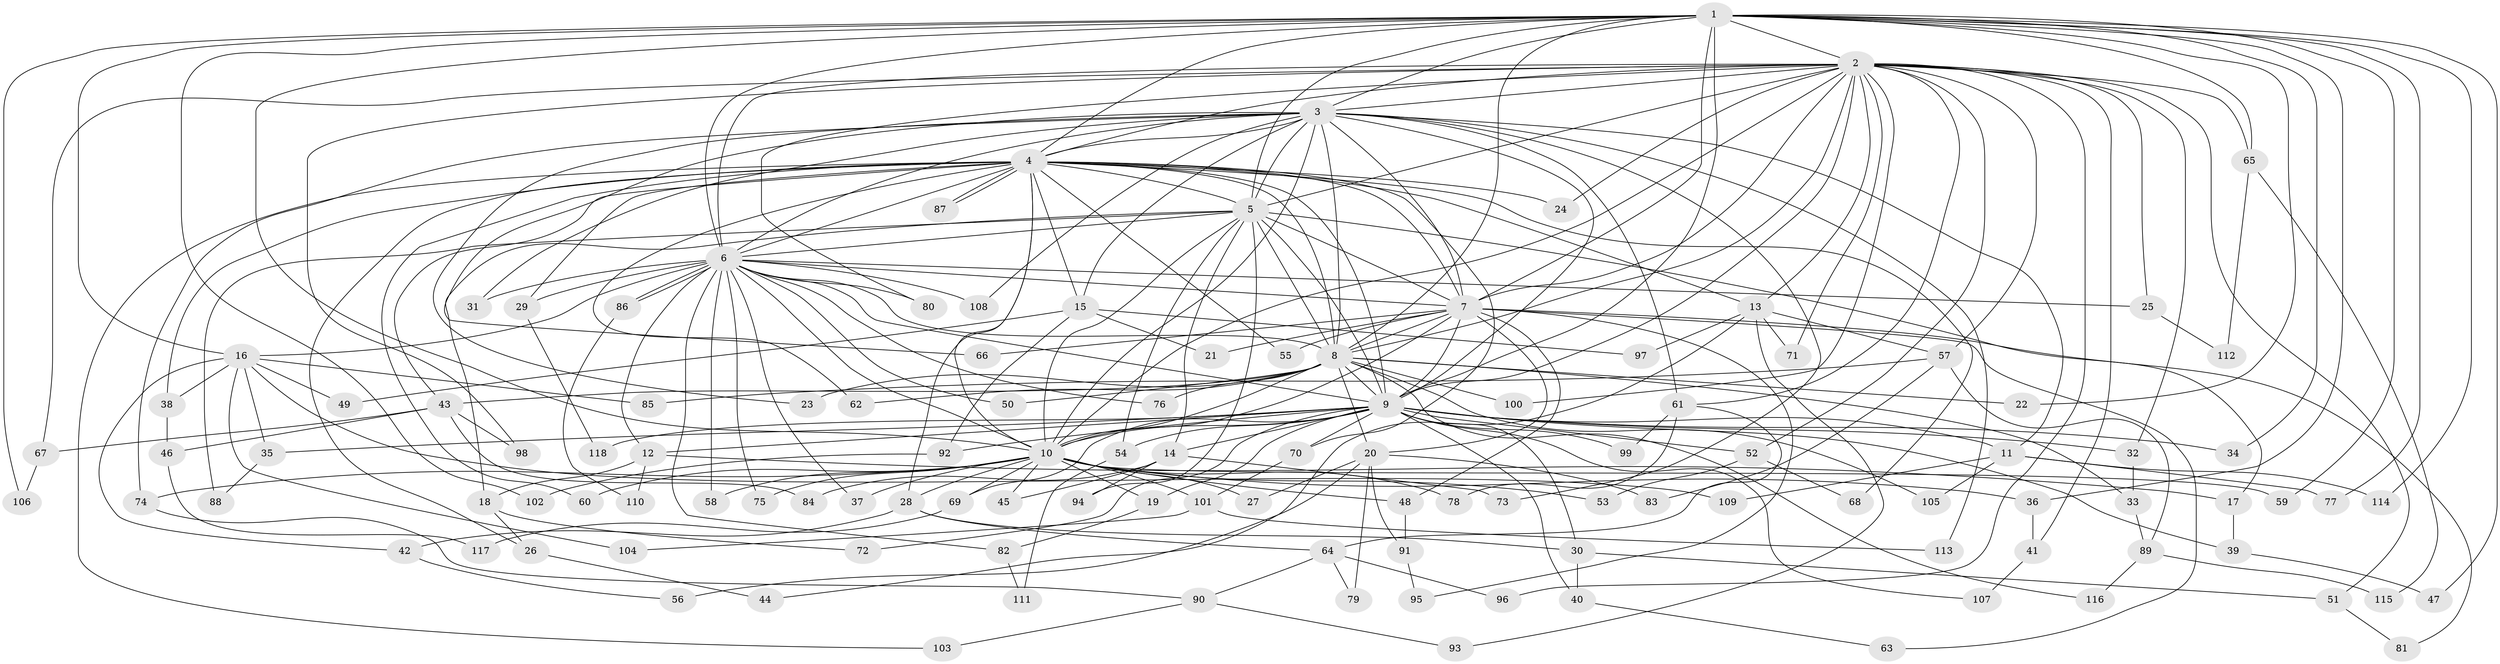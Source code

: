 // Generated by graph-tools (version 1.1) at 2025/45/03/09/25 04:45:12]
// undirected, 118 vertices, 261 edges
graph export_dot {
graph [start="1"]
  node [color=gray90,style=filled];
  1;
  2;
  3;
  4;
  5;
  6;
  7;
  8;
  9;
  10;
  11;
  12;
  13;
  14;
  15;
  16;
  17;
  18;
  19;
  20;
  21;
  22;
  23;
  24;
  25;
  26;
  27;
  28;
  29;
  30;
  31;
  32;
  33;
  34;
  35;
  36;
  37;
  38;
  39;
  40;
  41;
  42;
  43;
  44;
  45;
  46;
  47;
  48;
  49;
  50;
  51;
  52;
  53;
  54;
  55;
  56;
  57;
  58;
  59;
  60;
  61;
  62;
  63;
  64;
  65;
  66;
  67;
  68;
  69;
  70;
  71;
  72;
  73;
  74;
  75;
  76;
  77;
  78;
  79;
  80;
  81;
  82;
  83;
  84;
  85;
  86;
  87;
  88;
  89;
  90;
  91;
  92;
  93;
  94;
  95;
  96;
  97;
  98;
  99;
  100;
  101;
  102;
  103;
  104;
  105;
  106;
  107;
  108;
  109;
  110;
  111;
  112;
  113;
  114;
  115;
  116;
  117;
  118;
  1 -- 2;
  1 -- 3;
  1 -- 4;
  1 -- 5;
  1 -- 6;
  1 -- 7;
  1 -- 8;
  1 -- 9;
  1 -- 10;
  1 -- 16;
  1 -- 22;
  1 -- 34;
  1 -- 36;
  1 -- 47;
  1 -- 59;
  1 -- 65;
  1 -- 77;
  1 -- 102;
  1 -- 106;
  1 -- 114;
  2 -- 3;
  2 -- 4;
  2 -- 5;
  2 -- 6;
  2 -- 7;
  2 -- 8;
  2 -- 9;
  2 -- 10;
  2 -- 13;
  2 -- 24;
  2 -- 25;
  2 -- 32;
  2 -- 41;
  2 -- 51;
  2 -- 52;
  2 -- 57;
  2 -- 61;
  2 -- 65;
  2 -- 67;
  2 -- 71;
  2 -- 80;
  2 -- 96;
  2 -- 98;
  2 -- 100;
  3 -- 4;
  3 -- 5;
  3 -- 6;
  3 -- 7;
  3 -- 8;
  3 -- 9;
  3 -- 10;
  3 -- 11;
  3 -- 15;
  3 -- 23;
  3 -- 31;
  3 -- 61;
  3 -- 66;
  3 -- 73;
  3 -- 74;
  3 -- 108;
  3 -- 113;
  4 -- 5;
  4 -- 6;
  4 -- 7;
  4 -- 8;
  4 -- 9;
  4 -- 10;
  4 -- 13;
  4 -- 15;
  4 -- 24;
  4 -- 26;
  4 -- 28;
  4 -- 29;
  4 -- 38;
  4 -- 43;
  4 -- 55;
  4 -- 60;
  4 -- 62;
  4 -- 68;
  4 -- 70;
  4 -- 87;
  4 -- 87;
  4 -- 103;
  5 -- 6;
  5 -- 7;
  5 -- 8;
  5 -- 9;
  5 -- 10;
  5 -- 14;
  5 -- 17;
  5 -- 18;
  5 -- 54;
  5 -- 88;
  5 -- 94;
  6 -- 7;
  6 -- 8;
  6 -- 9;
  6 -- 10;
  6 -- 12;
  6 -- 16;
  6 -- 25;
  6 -- 29;
  6 -- 31;
  6 -- 37;
  6 -- 50;
  6 -- 58;
  6 -- 75;
  6 -- 76;
  6 -- 80;
  6 -- 82;
  6 -- 86;
  6 -- 86;
  6 -- 108;
  7 -- 8;
  7 -- 9;
  7 -- 10;
  7 -- 20;
  7 -- 21;
  7 -- 48;
  7 -- 55;
  7 -- 63;
  7 -- 66;
  7 -- 81;
  7 -- 95;
  8 -- 9;
  8 -- 10;
  8 -- 20;
  8 -- 22;
  8 -- 23;
  8 -- 33;
  8 -- 43;
  8 -- 50;
  8 -- 62;
  8 -- 76;
  8 -- 100;
  8 -- 105;
  8 -- 116;
  9 -- 10;
  9 -- 11;
  9 -- 12;
  9 -- 14;
  9 -- 19;
  9 -- 30;
  9 -- 32;
  9 -- 34;
  9 -- 35;
  9 -- 39;
  9 -- 40;
  9 -- 52;
  9 -- 54;
  9 -- 69;
  9 -- 70;
  9 -- 72;
  9 -- 92;
  9 -- 99;
  9 -- 107;
  9 -- 118;
  10 -- 19;
  10 -- 27;
  10 -- 28;
  10 -- 36;
  10 -- 37;
  10 -- 45;
  10 -- 48;
  10 -- 53;
  10 -- 58;
  10 -- 59;
  10 -- 60;
  10 -- 69;
  10 -- 74;
  10 -- 75;
  10 -- 78;
  10 -- 101;
  11 -- 77;
  11 -- 105;
  11 -- 109;
  11 -- 114;
  12 -- 17;
  12 -- 18;
  12 -- 110;
  13 -- 44;
  13 -- 57;
  13 -- 71;
  13 -- 93;
  13 -- 97;
  14 -- 45;
  14 -- 73;
  14 -- 84;
  14 -- 94;
  15 -- 21;
  15 -- 49;
  15 -- 92;
  15 -- 97;
  16 -- 35;
  16 -- 38;
  16 -- 42;
  16 -- 49;
  16 -- 85;
  16 -- 104;
  16 -- 109;
  17 -- 39;
  18 -- 26;
  18 -- 72;
  19 -- 82;
  20 -- 27;
  20 -- 56;
  20 -- 79;
  20 -- 83;
  20 -- 91;
  25 -- 112;
  26 -- 44;
  28 -- 30;
  28 -- 42;
  28 -- 64;
  29 -- 118;
  30 -- 40;
  30 -- 51;
  32 -- 33;
  33 -- 89;
  35 -- 88;
  36 -- 41;
  38 -- 46;
  39 -- 47;
  40 -- 63;
  41 -- 107;
  42 -- 56;
  43 -- 46;
  43 -- 67;
  43 -- 84;
  43 -- 98;
  46 -- 117;
  48 -- 91;
  51 -- 81;
  52 -- 53;
  52 -- 68;
  54 -- 111;
  57 -- 83;
  57 -- 85;
  57 -- 89;
  61 -- 64;
  61 -- 78;
  61 -- 99;
  64 -- 79;
  64 -- 90;
  64 -- 96;
  65 -- 112;
  65 -- 115;
  67 -- 106;
  69 -- 117;
  70 -- 101;
  74 -- 90;
  82 -- 111;
  86 -- 110;
  89 -- 115;
  89 -- 116;
  90 -- 93;
  90 -- 103;
  91 -- 95;
  92 -- 102;
  101 -- 104;
  101 -- 113;
}
